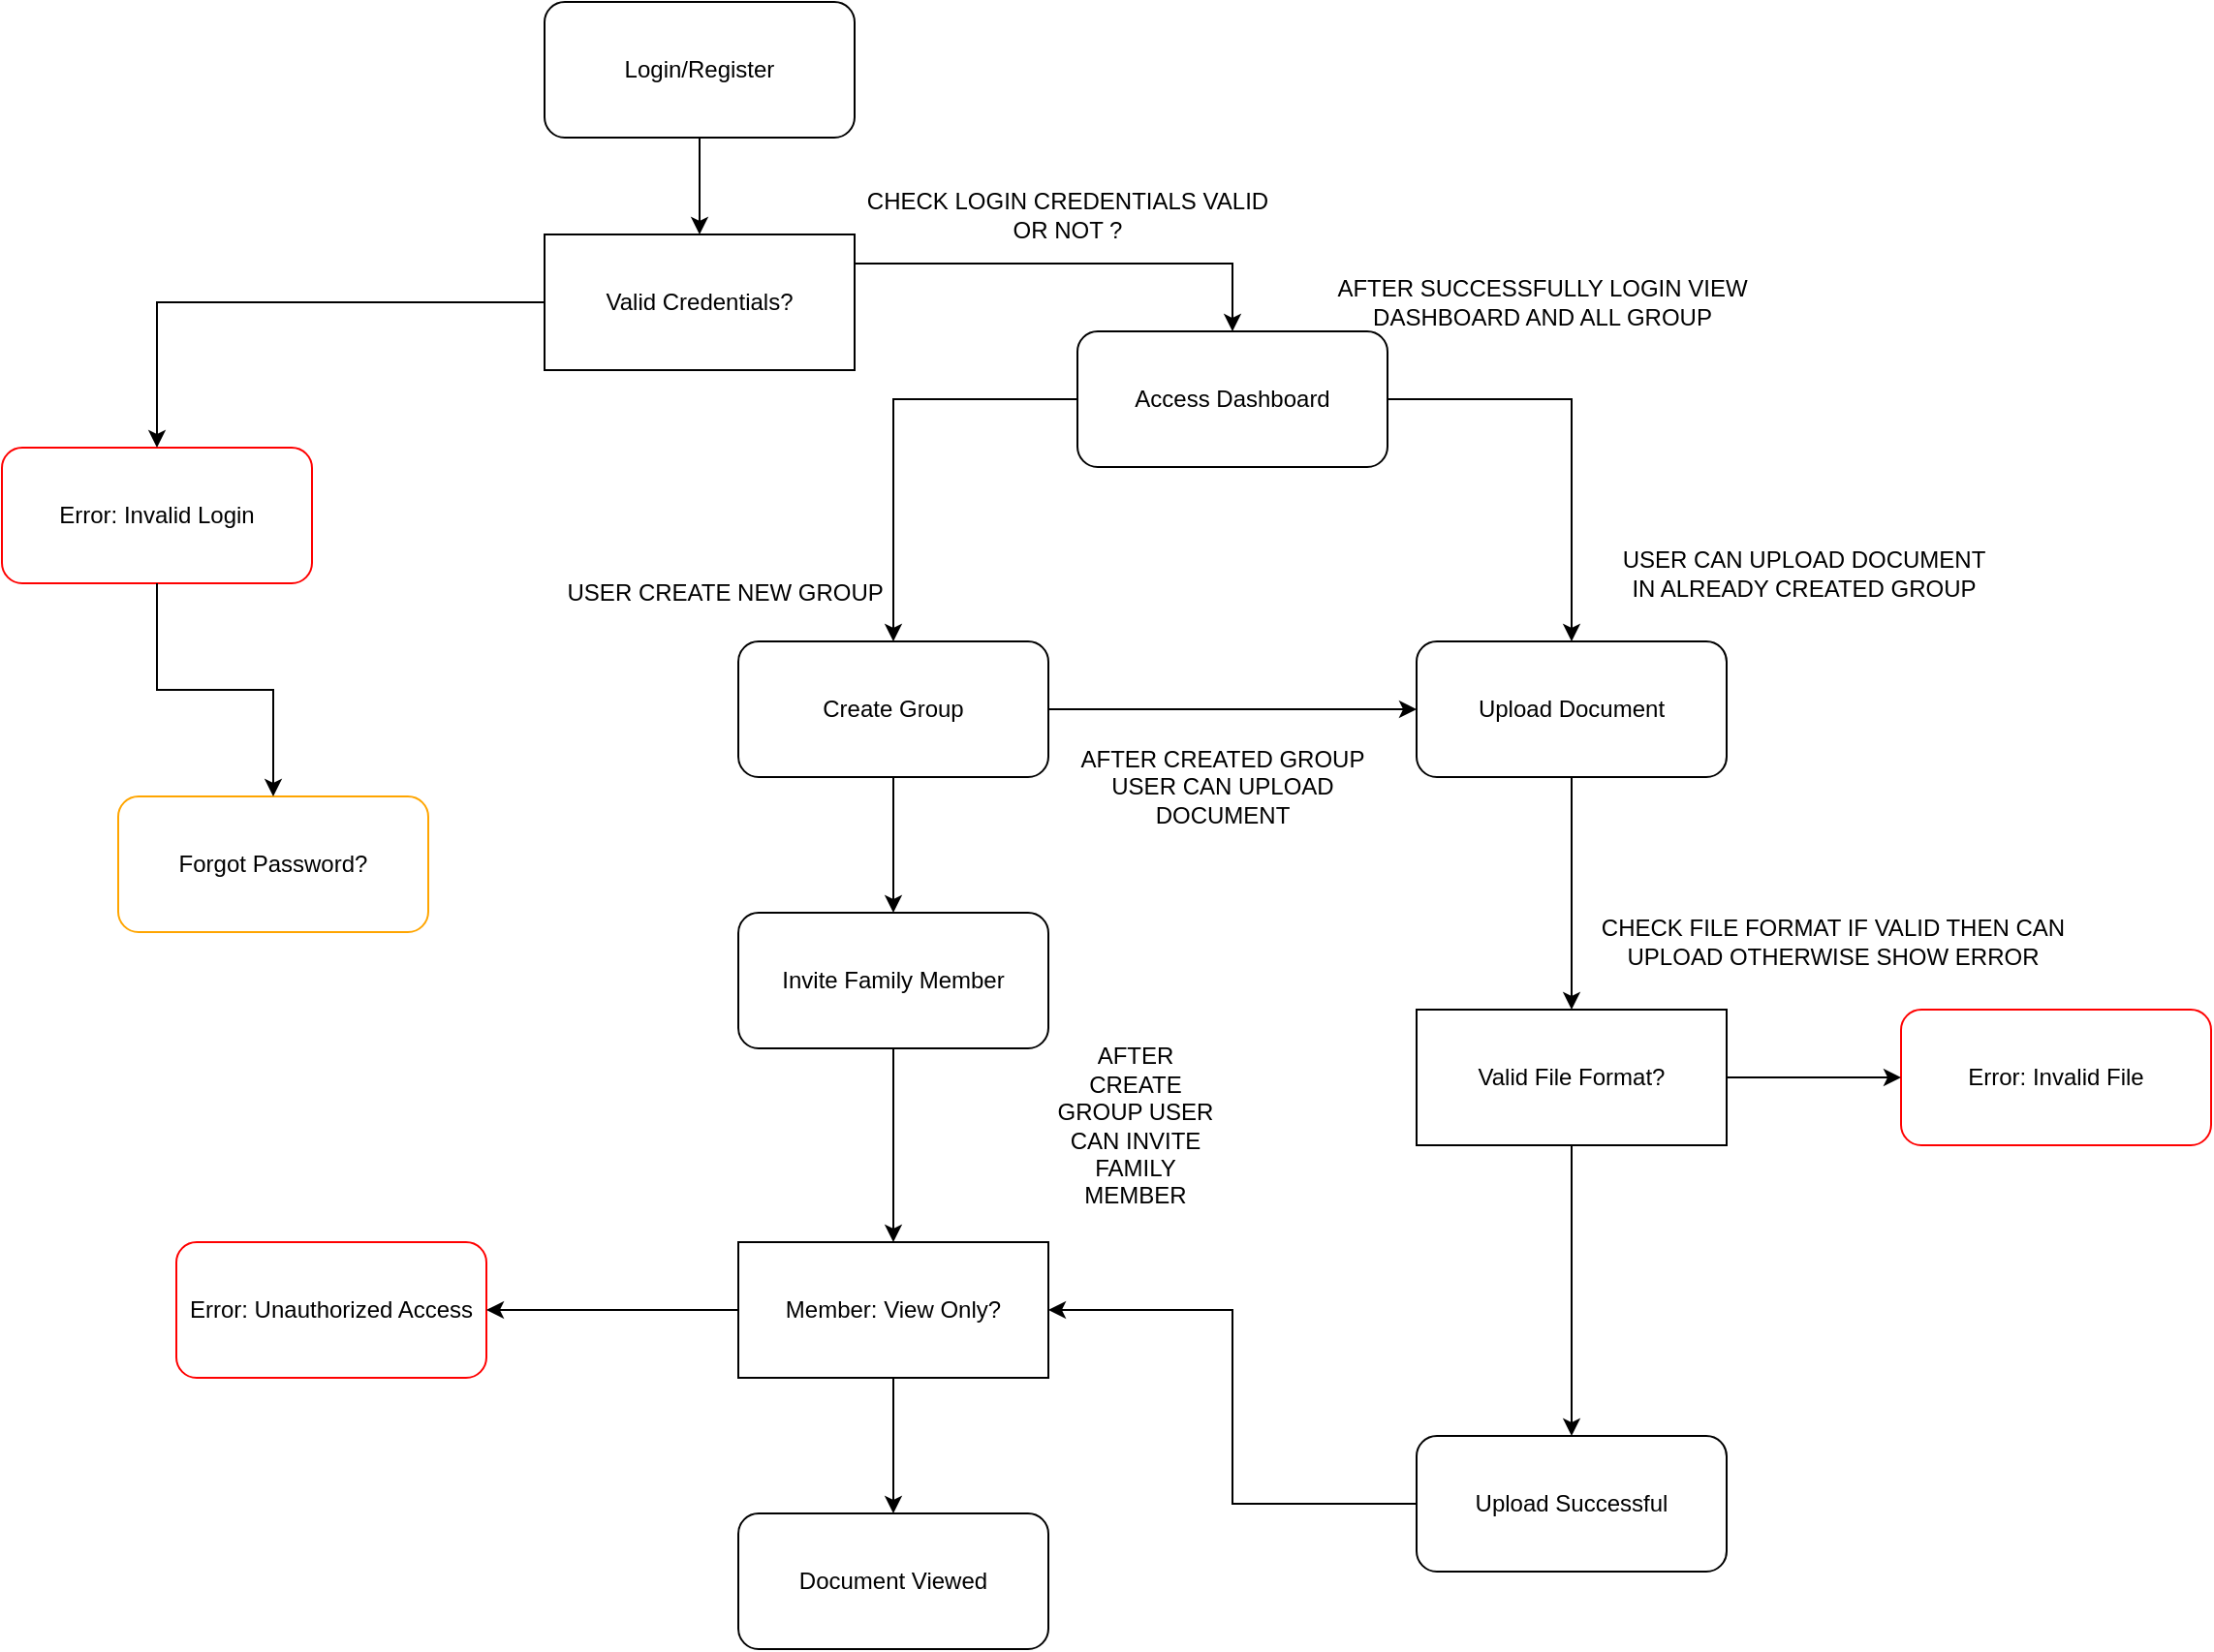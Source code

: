 <mxfile version="24.7.17">
  <diagram name="Web App Flow" id="5koPVLizBUn2WAeZhwXC">
    <mxGraphModel dx="1730" dy="512" grid="1" gridSize="10" guides="1" tooltips="1" connect="1" arrows="1" fold="1" page="1" pageScale="1" pageWidth="850" pageHeight="1100" math="0" shadow="0">
      <root>
        <mxCell id="0" />
        <mxCell id="1" parent="0" />
        <mxCell id="LMRkZTRJpyOu7DOPCksZ-88" value="Login/Register" style="rounded=1;whiteSpace=wrap;html=1;" vertex="1" parent="1">
          <mxGeometry x="150" y="60" width="160" height="70" as="geometry" />
        </mxCell>
        <mxCell id="LMRkZTRJpyOu7DOPCksZ-89" value="Valid Credentials?" style="diamond;whiteSpace=wrap;html=1;" vertex="1" parent="1">
          <mxGeometry x="150" y="180" width="160" height="70" as="geometry" />
        </mxCell>
        <mxCell id="LMRkZTRJpyOu7DOPCksZ-90" value="Error: Invalid Login" style="rounded=1;whiteSpace=wrap;html=1;strokeColor=red;" vertex="1" parent="1">
          <mxGeometry x="-130" y="290" width="160" height="70" as="geometry" />
        </mxCell>
        <mxCell id="LMRkZTRJpyOu7DOPCksZ-113" style="edgeStyle=orthogonalEdgeStyle;rounded=0;orthogonalLoop=1;jettySize=auto;html=1;entryX=0.5;entryY=0;entryDx=0;entryDy=0;" edge="1" parent="1" source="LMRkZTRJpyOu7DOPCksZ-91" target="LMRkZTRJpyOu7DOPCksZ-97">
          <mxGeometry relative="1" as="geometry" />
        </mxCell>
        <mxCell id="LMRkZTRJpyOu7DOPCksZ-114" style="edgeStyle=orthogonalEdgeStyle;rounded=0;orthogonalLoop=1;jettySize=auto;html=1;entryX=0.5;entryY=0;entryDx=0;entryDy=0;" edge="1" parent="1" source="LMRkZTRJpyOu7DOPCksZ-91" target="LMRkZTRJpyOu7DOPCksZ-98">
          <mxGeometry relative="1" as="geometry" />
        </mxCell>
        <mxCell id="LMRkZTRJpyOu7DOPCksZ-91" value="Access Dashboard" style="rounded=1;whiteSpace=wrap;html=1;" vertex="1" parent="1">
          <mxGeometry x="425" y="230" width="160" height="70" as="geometry" />
        </mxCell>
        <mxCell id="LMRkZTRJpyOu7DOPCksZ-92" value="Forgot Password?" style="rounded=1;whiteSpace=wrap;html=1;strokeColor=orange;" vertex="1" parent="1">
          <mxGeometry x="-70" y="470" width="160" height="70" as="geometry" />
        </mxCell>
        <mxCell id="LMRkZTRJpyOu7DOPCksZ-93" value="" style="edgeStyle=orthogonalEdgeStyle;rounded=0;" edge="1" parent="1" source="LMRkZTRJpyOu7DOPCksZ-88" target="LMRkZTRJpyOu7DOPCksZ-89">
          <mxGeometry relative="1" as="geometry" />
        </mxCell>
        <mxCell id="LMRkZTRJpyOu7DOPCksZ-94" value="" style="edgeStyle=orthogonalEdgeStyle;rounded=0;" edge="1" parent="1" source="LMRkZTRJpyOu7DOPCksZ-89" target="LMRkZTRJpyOu7DOPCksZ-90">
          <mxGeometry relative="1" as="geometry" />
        </mxCell>
        <mxCell id="LMRkZTRJpyOu7DOPCksZ-95" value="" style="edgeStyle=orthogonalEdgeStyle;rounded=0;" edge="1" parent="1" source="LMRkZTRJpyOu7DOPCksZ-89" target="LMRkZTRJpyOu7DOPCksZ-91">
          <mxGeometry relative="1" as="geometry">
            <Array as="points">
              <mxPoint x="505" y="195" />
            </Array>
          </mxGeometry>
        </mxCell>
        <mxCell id="LMRkZTRJpyOu7DOPCksZ-96" value="" style="edgeStyle=orthogonalEdgeStyle;rounded=0;" edge="1" parent="1" source="LMRkZTRJpyOu7DOPCksZ-90" target="LMRkZTRJpyOu7DOPCksZ-92">
          <mxGeometry relative="1" as="geometry" />
        </mxCell>
        <mxCell id="LMRkZTRJpyOu7DOPCksZ-115" style="edgeStyle=orthogonalEdgeStyle;rounded=0;orthogonalLoop=1;jettySize=auto;html=1;entryX=0;entryY=0.5;entryDx=0;entryDy=0;" edge="1" parent="1" source="LMRkZTRJpyOu7DOPCksZ-97" target="LMRkZTRJpyOu7DOPCksZ-98">
          <mxGeometry relative="1" as="geometry" />
        </mxCell>
        <mxCell id="LMRkZTRJpyOu7DOPCksZ-116" style="edgeStyle=orthogonalEdgeStyle;rounded=0;orthogonalLoop=1;jettySize=auto;html=1;" edge="1" parent="1" source="LMRkZTRJpyOu7DOPCksZ-97" target="LMRkZTRJpyOu7DOPCksZ-105">
          <mxGeometry relative="1" as="geometry" />
        </mxCell>
        <mxCell id="LMRkZTRJpyOu7DOPCksZ-97" value="Create Group" style="rounded=1;whiteSpace=wrap;html=1;" vertex="1" parent="1">
          <mxGeometry x="250" y="390" width="160" height="70" as="geometry" />
        </mxCell>
        <mxCell id="LMRkZTRJpyOu7DOPCksZ-98" value="Upload Document" style="rounded=1;whiteSpace=wrap;html=1;" vertex="1" parent="1">
          <mxGeometry x="600" y="390" width="160" height="70" as="geometry" />
        </mxCell>
        <mxCell id="LMRkZTRJpyOu7DOPCksZ-99" value="Valid File Format?" style="diamond;whiteSpace=wrap;html=1;" vertex="1" parent="1">
          <mxGeometry x="600" y="580" width="160" height="70" as="geometry" />
        </mxCell>
        <mxCell id="LMRkZTRJpyOu7DOPCksZ-100" value="Error: Invalid File" style="rounded=1;whiteSpace=wrap;html=1;strokeColor=red;" vertex="1" parent="1">
          <mxGeometry x="850" y="580" width="160" height="70" as="geometry" />
        </mxCell>
        <mxCell id="LMRkZTRJpyOu7DOPCksZ-117" style="edgeStyle=orthogonalEdgeStyle;rounded=0;orthogonalLoop=1;jettySize=auto;html=1;entryX=1;entryY=0.5;entryDx=0;entryDy=0;" edge="1" parent="1" source="LMRkZTRJpyOu7DOPCksZ-101" target="LMRkZTRJpyOu7DOPCksZ-106">
          <mxGeometry relative="1" as="geometry" />
        </mxCell>
        <mxCell id="LMRkZTRJpyOu7DOPCksZ-101" value="Upload Successful" style="rounded=1;whiteSpace=wrap;html=1;" vertex="1" parent="1">
          <mxGeometry x="600" y="800" width="160" height="70" as="geometry" />
        </mxCell>
        <mxCell id="LMRkZTRJpyOu7DOPCksZ-102" value="" style="edgeStyle=orthogonalEdgeStyle;rounded=0;exitX=0.5;exitY=1;exitDx=0;exitDy=0;" edge="1" parent="1" source="LMRkZTRJpyOu7DOPCksZ-98" target="LMRkZTRJpyOu7DOPCksZ-99">
          <mxGeometry relative="1" as="geometry" />
        </mxCell>
        <mxCell id="LMRkZTRJpyOu7DOPCksZ-103" value="" style="edgeStyle=orthogonalEdgeStyle;rounded=0;" edge="1" parent="1" source="LMRkZTRJpyOu7DOPCksZ-99" target="LMRkZTRJpyOu7DOPCksZ-100">
          <mxGeometry relative="1" as="geometry" />
        </mxCell>
        <mxCell id="LMRkZTRJpyOu7DOPCksZ-104" value="" style="edgeStyle=orthogonalEdgeStyle;rounded=0;" edge="1" parent="1" source="LMRkZTRJpyOu7DOPCksZ-99" target="LMRkZTRJpyOu7DOPCksZ-101">
          <mxGeometry relative="1" as="geometry" />
        </mxCell>
        <mxCell id="LMRkZTRJpyOu7DOPCksZ-105" value="Invite Family Member" style="rounded=1;whiteSpace=wrap;html=1;" vertex="1" parent="1">
          <mxGeometry x="250" y="530" width="160" height="70" as="geometry" />
        </mxCell>
        <mxCell id="LMRkZTRJpyOu7DOPCksZ-106" value="Member: View Only?" style="diamond;whiteSpace=wrap;html=1;" vertex="1" parent="1">
          <mxGeometry x="250" y="700" width="160" height="70" as="geometry" />
        </mxCell>
        <mxCell id="LMRkZTRJpyOu7DOPCksZ-107" value="Error: Unauthorized Access" style="rounded=1;whiteSpace=wrap;html=1;strokeColor=red;" vertex="1" parent="1">
          <mxGeometry x="-40" y="700" width="160" height="70" as="geometry" />
        </mxCell>
        <mxCell id="LMRkZTRJpyOu7DOPCksZ-108" value="Document Viewed" style="rounded=1;whiteSpace=wrap;html=1;" vertex="1" parent="1">
          <mxGeometry x="250" y="840" width="160" height="70" as="geometry" />
        </mxCell>
        <mxCell id="LMRkZTRJpyOu7DOPCksZ-109" value="" style="edgeStyle=orthogonalEdgeStyle;rounded=0;" edge="1" parent="1" source="LMRkZTRJpyOu7DOPCksZ-105" target="LMRkZTRJpyOu7DOPCksZ-106">
          <mxGeometry relative="1" as="geometry" />
        </mxCell>
        <mxCell id="LMRkZTRJpyOu7DOPCksZ-110" value="" style="edgeStyle=orthogonalEdgeStyle;rounded=0;" edge="1" parent="1" source="LMRkZTRJpyOu7DOPCksZ-106" target="LMRkZTRJpyOu7DOPCksZ-107">
          <mxGeometry relative="1" as="geometry" />
        </mxCell>
        <mxCell id="LMRkZTRJpyOu7DOPCksZ-111" value="" style="edgeStyle=orthogonalEdgeStyle;rounded=0;" edge="1" parent="1" source="LMRkZTRJpyOu7DOPCksZ-106" target="LMRkZTRJpyOu7DOPCksZ-108">
          <mxGeometry relative="1" as="geometry" />
        </mxCell>
        <mxCell id="LMRkZTRJpyOu7DOPCksZ-118" value="CHECK LOGIN CREDENTIALS VALID OR NOT ?" style="text;html=1;align=center;verticalAlign=middle;whiteSpace=wrap;rounded=0;" vertex="1" parent="1">
          <mxGeometry x="310" y="150" width="220" height="40" as="geometry" />
        </mxCell>
        <mxCell id="LMRkZTRJpyOu7DOPCksZ-119" value="AFTER SUCCESSFULLY LOGIN VIEW DASHBOARD AND ALL GROUP" style="text;html=1;align=center;verticalAlign=middle;whiteSpace=wrap;rounded=0;" vertex="1" parent="1">
          <mxGeometry x="550" y="190" width="230" height="50" as="geometry" />
        </mxCell>
        <mxCell id="LMRkZTRJpyOu7DOPCksZ-120" value="USER CREATE NEW GROUP&amp;nbsp;" style="text;html=1;align=center;verticalAlign=middle;whiteSpace=wrap;rounded=0;" vertex="1" parent="1">
          <mxGeometry x="160" y="340" width="170" height="50" as="geometry" />
        </mxCell>
        <mxCell id="LMRkZTRJpyOu7DOPCksZ-122" value="USER CAN UPLOAD DOCUMENT IN ALREADY CREATED GROUP" style="text;html=1;align=center;verticalAlign=middle;whiteSpace=wrap;rounded=0;" vertex="1" parent="1">
          <mxGeometry x="700" y="330" width="200" height="50" as="geometry" />
        </mxCell>
        <mxCell id="LMRkZTRJpyOu7DOPCksZ-123" value="AFTER CREATED GROUP USER CAN UPLOAD DOCUMENT" style="text;html=1;align=center;verticalAlign=middle;whiteSpace=wrap;rounded=0;" vertex="1" parent="1">
          <mxGeometry x="420" y="440" width="160" height="50" as="geometry" />
        </mxCell>
        <mxCell id="LMRkZTRJpyOu7DOPCksZ-124" value="AFTER CREATE GROUP USER CAN INVITE FAMILY MEMBER" style="text;html=1;align=center;verticalAlign=middle;whiteSpace=wrap;rounded=0;" vertex="1" parent="1">
          <mxGeometry x="410" y="580" width="90" height="120" as="geometry" />
        </mxCell>
        <mxCell id="LMRkZTRJpyOu7DOPCksZ-125" value="CHECK FILE FORMAT IF VALID THEN CAN UPLOAD OTHERWISE SHOW ERROR" style="text;html=1;align=center;verticalAlign=middle;whiteSpace=wrap;rounded=0;" vertex="1" parent="1">
          <mxGeometry x="690" y="500" width="250" height="90" as="geometry" />
        </mxCell>
      </root>
    </mxGraphModel>
  </diagram>
</mxfile>
